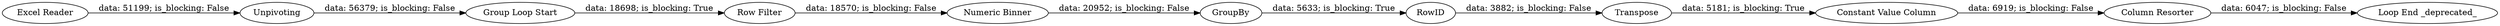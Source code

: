 digraph {
	"-9074785811502030020_19" [label="Group Loop Start"]
	"-9074785811502030020_30" [label="Constant Value Column"]
	"-9074785811502030020_25" [label=RowID]
	"-9074785811502030020_21" [label="Numeric Binner"]
	"-9074785811502030020_29" [label=Unpivoting]
	"-9074785811502030020_28" [label="Column Resorter"]
	"-9074785811502030020_20" [label=Transpose]
	"-9074785811502030020_26" [label="Loop End _deprecated_"]
	"-9074785811502030020_22" [label="Row Filter"]
	"-9074785811502030020_23" [label=GroupBy]
	"-9074785811502030020_1" [label="Excel Reader"]
	"-9074785811502030020_23" -> "-9074785811502030020_25" [label="data: 5633; is_blocking: True"]
	"-9074785811502030020_20" -> "-9074785811502030020_30" [label="data: 5181; is_blocking: True"]
	"-9074785811502030020_29" -> "-9074785811502030020_19" [label="data: 56379; is_blocking: False"]
	"-9074785811502030020_1" -> "-9074785811502030020_29" [label="data: 51199; is_blocking: False"]
	"-9074785811502030020_25" -> "-9074785811502030020_20" [label="data: 3882; is_blocking: False"]
	"-9074785811502030020_30" -> "-9074785811502030020_28" [label="data: 6919; is_blocking: False"]
	"-9074785811502030020_21" -> "-9074785811502030020_23" [label="data: 20952; is_blocking: False"]
	"-9074785811502030020_22" -> "-9074785811502030020_21" [label="data: 18570; is_blocking: False"]
	"-9074785811502030020_19" -> "-9074785811502030020_22" [label="data: 18698; is_blocking: True"]
	"-9074785811502030020_28" -> "-9074785811502030020_26" [label="data: 6047; is_blocking: False"]
	rankdir=LR
}
